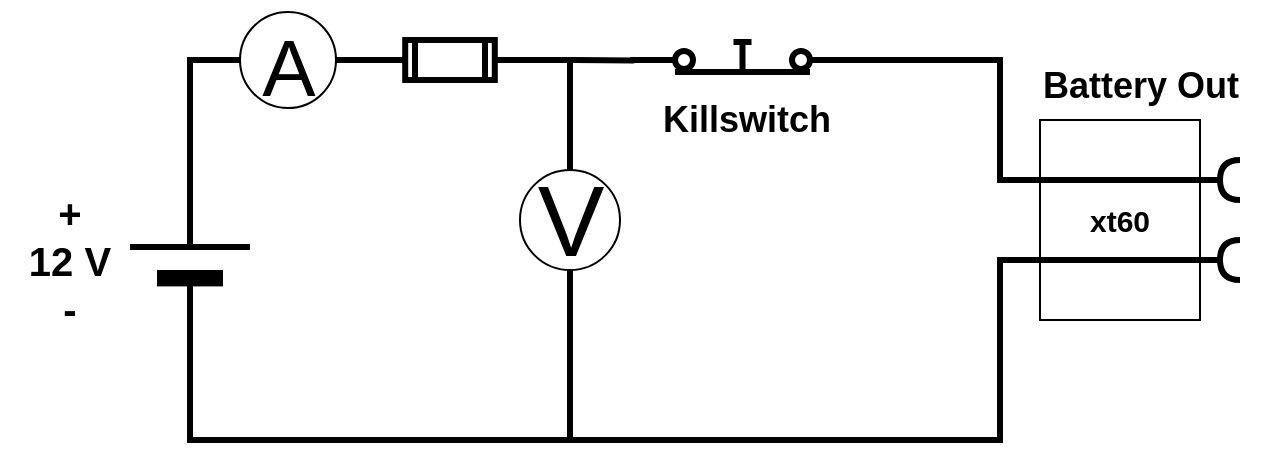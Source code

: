 <mxfile version="21.3.3" type="google" pages="3">
  <diagram name="Battery" id="16e2658f-23c8-b752-8be9-c03fbebb8bbe">
    <mxGraphModel grid="1" page="1" gridSize="10" guides="1" tooltips="1" connect="1" arrows="1" fold="1" pageScale="1" pageWidth="1100" pageHeight="850" background="none" math="0" shadow="0">
      <root>
        <mxCell id="0" />
        <mxCell id="1" parent="0" />
        <mxCell id="woVlUsNtNAUzktQ0H2RU-14" value="&lt;b&gt;&lt;font style=&quot;font-size: 15px;&quot;&gt;xt60&lt;/font&gt;&lt;/b&gt;" style="whiteSpace=wrap;html=1;" vertex="1" parent="1">
          <mxGeometry x="610" y="230" width="80" height="100" as="geometry" />
        </mxCell>
        <mxCell id="woVlUsNtNAUzktQ0H2RU-5" style="edgeStyle=orthogonalEdgeStyle;rounded=0;orthogonalLoop=1;jettySize=auto;html=1;exitX=1;exitY=0.5;exitDx=0;exitDy=0;exitPerimeter=0;entryX=0;entryY=0.5;entryDx=0;entryDy=0;endArrow=none;endFill=0;strokeWidth=3;" edge="1" parent="1" source="woVlUsNtNAUzktQ0H2RU-1" target="woVlUsNtNAUzktQ0H2RU-2">
          <mxGeometry relative="1" as="geometry" />
        </mxCell>
        <mxCell id="woVlUsNtNAUzktQ0H2RU-9" style="edgeStyle=orthogonalEdgeStyle;rounded=0;orthogonalLoop=1;jettySize=auto;html=1;exitX=0;exitY=0.5;exitDx=0;exitDy=0;exitPerimeter=0;strokeWidth=3;endArrow=halfCircle;endFill=0;" edge="1" parent="1" source="woVlUsNtNAUzktQ0H2RU-1">
          <mxGeometry relative="1" as="geometry">
            <mxPoint x="710" y="300" as="targetPoint" />
            <Array as="points">
              <mxPoint x="185" y="390" />
              <mxPoint x="590" y="390" />
              <mxPoint x="590" y="300" />
            </Array>
          </mxGeometry>
        </mxCell>
        <mxCell id="woVlUsNtNAUzktQ0H2RU-1" value="" style="verticalLabelPosition=bottom;shadow=0;dashed=0;align=center;fillColor=strokeColor;html=1;verticalAlign=top;strokeWidth=3;shape=mxgraph.electrical.miscellaneous.monocell_battery;rotation=-90;" vertex="1" parent="1">
          <mxGeometry x="120" y="270" width="130" height="60" as="geometry" />
        </mxCell>
        <mxCell id="woVlUsNtNAUzktQ0H2RU-17" style="rounded=0;orthogonalLoop=1;jettySize=auto;html=1;exitX=1;exitY=0.5;exitDx=0;exitDy=0;entryX=0;entryY=0.5;entryDx=0;entryDy=0;entryPerimeter=0;strokeWidth=3;endArrow=none;endFill=0;" edge="1" parent="1" source="woVlUsNtNAUzktQ0H2RU-2" target="woVlUsNtNAUzktQ0H2RU-16">
          <mxGeometry relative="1" as="geometry" />
        </mxCell>
        <mxCell id="woVlUsNtNAUzktQ0H2RU-2" value="&lt;font style=&quot;font-size: 40px;&quot;&gt;A&lt;/font&gt;" style="verticalLabelPosition=middle;shadow=0;dashed=0;align=center;html=1;verticalAlign=middle;strokeWidth=1;shape=ellipse;aspect=fixed;fontSize=50;" vertex="1" parent="1">
          <mxGeometry x="210" y="176" width="48" height="48" as="geometry" />
        </mxCell>
        <mxCell id="woVlUsNtNAUzktQ0H2RU-7" style="edgeStyle=orthogonalEdgeStyle;rounded=0;orthogonalLoop=1;jettySize=auto;html=1;exitX=0.5;exitY=0;exitDx=0;exitDy=0;strokeWidth=3;endArrow=none;endFill=0;" edge="1" parent="1" source="woVlUsNtNAUzktQ0H2RU-3">
          <mxGeometry relative="1" as="geometry">
            <mxPoint x="375" y="200" as="targetPoint" />
          </mxGeometry>
        </mxCell>
        <mxCell id="woVlUsNtNAUzktQ0H2RU-8" style="edgeStyle=orthogonalEdgeStyle;rounded=0;orthogonalLoop=1;jettySize=auto;html=1;exitX=0.5;exitY=1;exitDx=0;exitDy=0;endArrow=none;endFill=0;strokeWidth=3;" edge="1" parent="1" source="woVlUsNtNAUzktQ0H2RU-3">
          <mxGeometry relative="1" as="geometry">
            <mxPoint x="375" y="390" as="targetPoint" />
          </mxGeometry>
        </mxCell>
        <mxCell id="woVlUsNtNAUzktQ0H2RU-3" value="V" style="verticalLabelPosition=middle;shadow=0;dashed=0;align=center;html=1;verticalAlign=middle;strokeWidth=1;shape=ellipse;aspect=fixed;fontSize=50;" vertex="1" parent="1">
          <mxGeometry x="350" y="255" width="50" height="50" as="geometry" />
        </mxCell>
        <mxCell id="woVlUsNtNAUzktQ0H2RU-12" style="edgeStyle=orthogonalEdgeStyle;rounded=0;orthogonalLoop=1;jettySize=auto;html=1;exitX=1;exitY=0.8;exitDx=0;exitDy=0;strokeWidth=3;endArrow=halfCircle;endFill=0;" edge="1" parent="1" source="woVlUsNtNAUzktQ0H2RU-4">
          <mxGeometry relative="1" as="geometry">
            <mxPoint x="710" y="260" as="targetPoint" />
            <Array as="points">
              <mxPoint x="590" y="200" />
              <mxPoint x="590" y="260" />
            </Array>
          </mxGeometry>
        </mxCell>
        <mxCell id="woVlUsNtNAUzktQ0H2RU-4" value="" style="html=1;shape=mxgraph.electrical.electro-mechanical.pushbutton;aspect=fixed;elSwitchState=on;strokeWidth=3;" vertex="1" parent="1">
          <mxGeometry x="405" y="176" width="112.5" height="30" as="geometry" />
        </mxCell>
        <mxCell id="woVlUsNtNAUzktQ0H2RU-10" value="&lt;b style=&quot;font-size: 20px;&quot;&gt;+&lt;br&gt;12 V&lt;br&gt;-&lt;/b&gt;" style="text;html=1;strokeColor=none;fillColor=none;align=center;verticalAlign=middle;whiteSpace=wrap;rounded=0;" vertex="1" parent="1">
          <mxGeometry x="90" y="270" width="70" height="60" as="geometry" />
        </mxCell>
        <mxCell id="woVlUsNtNAUzktQ0H2RU-13" value="&lt;b&gt;&lt;font style=&quot;font-size: 18px;&quot;&gt;Killswitch&lt;/font&gt;&lt;/b&gt;" style="text;html=1;align=center;verticalAlign=middle;resizable=0;points=[];autosize=1;strokeColor=none;fillColor=none;" vertex="1" parent="1">
          <mxGeometry x="407.5" y="210" width="110" height="40" as="geometry" />
        </mxCell>
        <mxCell id="woVlUsNtNAUzktQ0H2RU-15" value="&lt;b&gt;&lt;font style=&quot;font-size: 18px;&quot;&gt;Battery Out&lt;/font&gt;&lt;/b&gt;" style="text;html=1;align=center;verticalAlign=middle;resizable=0;points=[];autosize=1;strokeColor=none;fillColor=none;" vertex="1" parent="1">
          <mxGeometry x="600" y="193" width="120" height="40" as="geometry" />
        </mxCell>
        <mxCell id="woVlUsNtNAUzktQ0H2RU-18" style="edgeStyle=orthogonalEdgeStyle;rounded=0;orthogonalLoop=1;jettySize=auto;html=1;exitX=1;exitY=0.5;exitDx=0;exitDy=0;exitPerimeter=0;entryX=0.019;entryY=0.807;entryDx=0;entryDy=0;entryPerimeter=0;strokeWidth=3;endArrow=none;endFill=0;" edge="1" parent="1" source="woVlUsNtNAUzktQ0H2RU-16" target="woVlUsNtNAUzktQ0H2RU-4">
          <mxGeometry relative="1" as="geometry" />
        </mxCell>
        <mxCell id="woVlUsNtNAUzktQ0H2RU-16" value="" style="pointerEvents=1;verticalLabelPosition=bottom;shadow=0;dashed=0;align=center;html=1;verticalAlign=top;shape=mxgraph.electrical.miscellaneous.fuse_1;strokeWidth=3;" vertex="1" parent="1">
          <mxGeometry x="280" y="190" width="70" height="20" as="geometry" />
        </mxCell>
      </root>
    </mxGraphModel>
  </diagram>
  <diagram id="ss20soTRrTgq5I9Kc0wz" name="In-Out">
    <mxGraphModel grid="1" page="1" gridSize="10" guides="1" tooltips="1" connect="1" arrows="1" fold="1" pageScale="1" pageWidth="827" pageHeight="1169" math="0" shadow="0">
      <root>
        <mxCell id="0" />
        <mxCell id="1" parent="0" />
        <mxCell id="uu2_dtvetF-d8noHHNyy-1" value="&lt;b&gt;&lt;font style=&quot;font-size: 15px;&quot;&gt;xt60&lt;/font&gt;&lt;/b&gt;" style="whiteSpace=wrap;html=1;" vertex="1" parent="1">
          <mxGeometry x="130" y="200" width="80" height="100" as="geometry" />
        </mxCell>
        <mxCell id="Mxc0v5ta89-JZ_3-Iub8-1" value="&lt;b&gt;&lt;font style=&quot;font-size: 18px;&quot;&gt;Power In&lt;/font&gt;&lt;/b&gt;" style="text;html=1;align=center;verticalAlign=middle;resizable=0;points=[];autosize=1;strokeColor=none;fillColor=none;" vertex="1" parent="1">
          <mxGeometry x="120" y="150" width="100" height="40" as="geometry" />
        </mxCell>
        <mxCell id="Mxc0v5ta89-JZ_3-Iub8-3" style="edgeStyle=orthogonalEdgeStyle;rounded=0;orthogonalLoop=1;jettySize=auto;html=1;exitX=0;exitY=0.8;exitDx=0;exitDy=0;strokeWidth=3;endArrow=halfCircle;endFill=0;" edge="1" parent="1" source="Mxc0v5ta89-JZ_3-Iub8-2">
          <mxGeometry relative="1" as="geometry">
            <mxPoint x="100" y="226" as="targetPoint" />
          </mxGeometry>
        </mxCell>
        <mxCell id="Mxc0v5ta89-JZ_3-Iub8-2" value="" style="html=1;shape=mxgraph.electrical.electro-mechanical.pushbutton;aspect=fixed;elSwitchState=on;strokeWidth=3;" vertex="1" parent="1">
          <mxGeometry x="260" y="210" width="75" height="20" as="geometry" />
        </mxCell>
        <mxCell id="oLLw2-IoGaK2WSjWKiZw-1" value="&lt;b&gt;&lt;font style=&quot;font-size: 18px;&quot;&gt;Killswitch&lt;/font&gt;&lt;/b&gt;" style="text;html=1;align=center;verticalAlign=middle;resizable=0;points=[];autosize=1;strokeColor=none;fillColor=none;" vertex="1" parent="1">
          <mxGeometry x="242.5" y="180" width="110" height="40" as="geometry" />
        </mxCell>
        <mxCell id="oLLw2-IoGaK2WSjWKiZw-3" style="edgeStyle=orthogonalEdgeStyle;rounded=0;orthogonalLoop=1;jettySize=auto;html=1;exitX=0;exitY=0.8;exitDx=0;exitDy=0;endArrow=none;endFill=0;strokeWidth=3;entryX=1;entryY=0.8;entryDx=0;entryDy=0;" edge="1" parent="1" source="oLLw2-IoGaK2WSjWKiZw-2" target="Mxc0v5ta89-JZ_3-Iub8-2">
          <mxGeometry relative="1" as="geometry">
            <mxPoint x="370" y="225.828" as="targetPoint" />
          </mxGeometry>
        </mxCell>
        <mxCell id="hnmpnU-aHdKVSnK4GyOA-2" style="edgeStyle=orthogonalEdgeStyle;rounded=0;orthogonalLoop=1;jettySize=auto;html=1;exitX=1;exitY=0.8;exitDx=0;exitDy=0;entryX=0;entryY=0.5;entryDx=0;entryDy=0;endArrow=none;endFill=0;strokeWidth=3;" edge="1" parent="1" source="oLLw2-IoGaK2WSjWKiZw-2" target="hnmpnU-aHdKVSnK4GyOA-1">
          <mxGeometry relative="1" as="geometry" />
        </mxCell>
        <mxCell id="oLLw2-IoGaK2WSjWKiZw-2" value="" style="html=1;shape=mxgraph.electrical.electro-mechanical.singleSwitch;aspect=fixed;elSwitchState=off;strokeWidth=3;" vertex="1" parent="1">
          <mxGeometry x="402.5" y="210" width="75" height="20" as="geometry" />
        </mxCell>
        <mxCell id="oLLw2-IoGaK2WSjWKiZw-4" value="&lt;b&gt;&lt;font style=&quot;font-size: 18px;&quot;&gt;Power Switch&lt;/font&gt;&lt;/b&gt;" style="text;html=1;align=center;verticalAlign=middle;resizable=0;points=[];autosize=1;strokeColor=none;fillColor=none;" vertex="1" parent="1">
          <mxGeometry x="370" y="170" width="140" height="40" as="geometry" />
        </mxCell>
        <mxCell id="oLLw2-IoGaK2WSjWKiZw-5" value="&lt;b&gt;&lt;font style=&quot;font-size: 15px;&quot;&gt;xt60&lt;/font&gt;&lt;/b&gt;" style="whiteSpace=wrap;html=1;" vertex="1" parent="1">
          <mxGeometry x="610" y="202" width="80" height="100" as="geometry" />
        </mxCell>
        <mxCell id="hnmpnU-aHdKVSnK4GyOA-3" style="edgeStyle=orthogonalEdgeStyle;rounded=0;orthogonalLoop=1;jettySize=auto;html=1;exitX=1;exitY=0.5;exitDx=0;exitDy=0;endArrow=open;endFill=0;strokeWidth=3;" edge="1" parent="1" source="hnmpnU-aHdKVSnK4GyOA-1">
          <mxGeometry relative="1" as="geometry">
            <mxPoint x="720" y="226" as="targetPoint" />
          </mxGeometry>
        </mxCell>
        <mxCell id="hnmpnU-aHdKVSnK4GyOA-1" value="&lt;font style=&quot;font-size: 40px;&quot;&gt;A&lt;/font&gt;" style="verticalLabelPosition=middle;shadow=0;dashed=0;align=center;html=1;verticalAlign=middle;strokeWidth=2;shape=ellipse;aspect=fixed;fontSize=50;" vertex="1" parent="1">
          <mxGeometry x="520" y="202" width="48" height="48" as="geometry" />
        </mxCell>
        <mxCell id="hnmpnU-aHdKVSnK4GyOA-4" value="" style="endArrow=open;startArrow=halfCircle;html=1;rounded=0;strokeWidth=3;endFill=0;startFill=0;" edge="1" parent="1">
          <mxGeometry width="50" height="50" relative="1" as="geometry">
            <mxPoint x="100" y="280" as="sourcePoint" />
            <mxPoint x="720" y="280" as="targetPoint" />
            <Array as="points">
              <mxPoint x="420" y="280" />
              <mxPoint x="420" y="310" />
              <mxPoint x="550" y="310" />
              <mxPoint x="550" y="280" />
            </Array>
          </mxGeometry>
        </mxCell>
        <mxCell id="g5xiyd_nfQ_diaY32kO0-1" value="&lt;b&gt;&lt;font style=&quot;font-size: 18px;&quot;&gt;AP4 Out&lt;/font&gt;&lt;/b&gt;" style="text;html=1;align=center;verticalAlign=middle;resizable=0;points=[];autosize=1;strokeColor=none;fillColor=none;" vertex="1" parent="1">
          <mxGeometry x="605" y="150" width="90" height="40" as="geometry" />
        </mxCell>
        <mxCell id="KqNZ7JCy8I2pXA00VQz0-2" style="edgeStyle=orthogonalEdgeStyle;rounded=0;orthogonalLoop=1;jettySize=auto;html=1;exitX=0.5;exitY=1;exitDx=0;exitDy=0;endArrow=none;endFill=0;strokeWidth=3;" edge="1" parent="1" source="KqNZ7JCy8I2pXA00VQz0-1">
          <mxGeometry relative="1" as="geometry">
            <mxPoint x="485.2" y="310" as="targetPoint" />
          </mxGeometry>
        </mxCell>
        <mxCell id="KqNZ7JCy8I2pXA00VQz0-3" style="edgeStyle=orthogonalEdgeStyle;rounded=0;orthogonalLoop=1;jettySize=auto;html=1;exitX=0.5;exitY=0;exitDx=0;exitDy=0;endArrow=none;endFill=0;strokeWidth=3;" edge="1" parent="1" source="KqNZ7JCy8I2pXA00VQz0-1">
          <mxGeometry relative="1" as="geometry">
            <mxPoint x="485.2" y="225" as="targetPoint" />
          </mxGeometry>
        </mxCell>
        <mxCell id="KqNZ7JCy8I2pXA00VQz0-1" value="V" style="verticalLabelPosition=middle;shadow=0;dashed=0;align=center;html=1;verticalAlign=middle;strokeWidth=1;shape=ellipse;aspect=fixed;fontSize=50;" vertex="1" parent="1">
          <mxGeometry x="460" y="250" width="50" height="50" as="geometry" />
        </mxCell>
      </root>
    </mxGraphModel>
  </diagram>
  <diagram id="Tfc6FZxCnqARYBONN6RV" name="Schematic">
    <mxGraphModel grid="1" page="1" gridSize="10" guides="1" tooltips="1" connect="1" arrows="1" fold="1" pageScale="1" pageWidth="827" pageHeight="1169" math="0" shadow="0">
      <root>
        <mxCell id="0" />
        <mxCell id="1" parent="0" />
        <mxCell id="Io7-ECI-q3hymDws0gKj-1" value="" style="rounded=1;whiteSpace=wrap;html=1;fillColor=#CCCCCC;strokeColor=#666666;gradientColor=#E6E6E6;" vertex="1" parent="1">
          <mxGeometry x="210" y="70" width="500" height="280" as="geometry" />
        </mxCell>
        <mxCell id="Io7-ECI-q3hymDws0gKj-2" value="&lt;b&gt;&lt;font style=&quot;font-size: 26px;&quot;&gt;Interface Power Module&lt;/font&gt;&lt;/b&gt;" style="text;html=1;strokeColor=none;fillColor=none;align=center;verticalAlign=middle;whiteSpace=wrap;rounded=0;" vertex="1" parent="1">
          <mxGeometry x="290" y="30" width="320" height="30" as="geometry" />
        </mxCell>
        <mxCell id="Io7-ECI-q3hymDws0gKj-3" value="&lt;b&gt;&lt;font style=&quot;font-size: 15px;&quot;&gt;F&lt;/font&gt;&lt;/b&gt;" style="rounded=1;whiteSpace=wrap;html=1;rotation=0;fillColor=#fff2cc;strokeColor=#d6b656;" vertex="1" parent="1">
          <mxGeometry x="610" y="250" width="50" height="68" as="geometry" />
        </mxCell>
        <mxCell id="Io7-ECI-q3hymDws0gKj-4" value="&lt;b&gt;&lt;font style=&quot;font-size: 18px;&quot;&gt;Battery Out&lt;/font&gt;&lt;/b&gt;" style="text;html=1;align=center;verticalAlign=middle;resizable=0;points=[];autosize=1;strokeColor=none;fillColor=none;" vertex="1" parent="1">
          <mxGeometry x="575" y="210" width="120" height="40" as="geometry" />
        </mxCell>
        <mxCell id="Io7-ECI-q3hymDws0gKj-5" value="&lt;b&gt;&lt;font style=&quot;font-size: 15px;&quot;&gt;F&lt;/font&gt;&lt;/b&gt;" style="rounded=1;whiteSpace=wrap;html=1;rotation=0;fillColor=#fff2cc;strokeColor=#d6b656;" vertex="1" parent="1">
          <mxGeometry x="460" y="250" width="50" height="68" as="geometry" />
        </mxCell>
        <mxCell id="Io7-ECI-q3hymDws0gKj-6" value="&lt;b&gt;&lt;font style=&quot;font-size: 18px;&quot;&gt;Power In&lt;/font&gt;&lt;/b&gt;" style="text;html=1;align=center;verticalAlign=middle;resizable=0;points=[];autosize=1;strokeColor=none;fillColor=none;" vertex="1" parent="1">
          <mxGeometry x="435" y="210" width="100" height="40" as="geometry" />
        </mxCell>
        <mxCell id="Rxm08rCORoHNlCOyCgqA-1" value="&lt;b&gt;&lt;font style=&quot;font-size: 15px;&quot;&gt;M&lt;/font&gt;&lt;/b&gt;" style="rounded=1;whiteSpace=wrap;html=1;rotation=0;fillColor=#fff2cc;strokeColor=#d6b656;" vertex="1" parent="1">
          <mxGeometry x="260" y="250" width="50" height="68" as="geometry" />
        </mxCell>
        <mxCell id="Rxm08rCORoHNlCOyCgqA-2" value="&lt;b&gt;&lt;font style=&quot;font-size: 18px;&quot;&gt;AP4 Out&lt;/font&gt;&lt;/b&gt;" style="text;html=1;align=center;verticalAlign=middle;resizable=0;points=[];autosize=1;strokeColor=none;fillColor=none;" vertex="1" parent="1">
          <mxGeometry x="240" y="210" width="90" height="40" as="geometry" />
        </mxCell>
        <mxCell id="Rxm08rCORoHNlCOyCgqA-5" value="" style="group" connectable="0" vertex="1" parent="1">
          <mxGeometry x="346" y="250" width="80" height="58" as="geometry" />
        </mxCell>
        <mxCell id="Rxm08rCORoHNlCOyCgqA-4" value="" style="rounded=1;whiteSpace=wrap;html=1;rotation=0;fillColor=#e51400;strokeColor=#B20000;fontColor=#ffffff;strokeWidth=3;" vertex="1" parent="Rxm08rCORoHNlCOyCgqA-5">
          <mxGeometry width="80" height="58" as="geometry" />
        </mxCell>
        <mxCell id="Rxm08rCORoHNlCOyCgqA-3" value="" style="html=1;shape=mxgraph.electrical.electro-mechanical.switchDisconnector;aspect=fixed;elSwitchState=off;strokeWidth=3;" vertex="1" parent="Rxm08rCORoHNlCOyCgqA-5">
          <mxGeometry x="2.5" y="14" width="75" height="20" as="geometry" />
        </mxCell>
        <mxCell id="Rxm08rCORoHNlCOyCgqA-8" value="&lt;b&gt;&lt;font style=&quot;font-size: 18px;&quot;&gt;Power&lt;br&gt;Switch&lt;br&gt;&lt;/font&gt;&lt;/b&gt;" style="text;html=1;align=center;verticalAlign=middle;resizable=0;points=[];autosize=1;strokeColor=none;fillColor=none;" vertex="1" parent="1">
          <mxGeometry x="346" y="190" width="80" height="60" as="geometry" />
        </mxCell>
        <mxCell id="Rxm08rCORoHNlCOyCgqA-15" value="" style="group" connectable="0" vertex="1" parent="1">
          <mxGeometry x="420" y="120" width="80" height="50" as="geometry" />
        </mxCell>
        <mxCell id="Rxm08rCORoHNlCOyCgqA-13" value="" style="rounded=1;whiteSpace=wrap;html=1;fillColor=#e51400;fontColor=#ffffff;strokeColor=#B20000;strokeWidth=3;" vertex="1" parent="Rxm08rCORoHNlCOyCgqA-15">
          <mxGeometry width="80" height="50" as="geometry" />
        </mxCell>
        <mxCell id="Rxm08rCORoHNlCOyCgqA-9" value="" style="html=1;shape=mxgraph.electrical.electro-mechanical.pushbutton;aspect=fixed;elSwitchState=on;strokeWidth=3;" vertex="1" parent="Rxm08rCORoHNlCOyCgqA-15">
          <mxGeometry x="2.5" y="10" width="75" height="20" as="geometry" />
        </mxCell>
        <mxCell id="Rxm08rCORoHNlCOyCgqA-16" value="&lt;b&gt;&lt;font style=&quot;font-size: 18px;&quot;&gt;Emergency Killswitch&lt;br&gt;&lt;/font&gt;&lt;/b&gt;" style="text;html=1;align=center;verticalAlign=middle;resizable=0;points=[];autosize=1;strokeColor=none;fillColor=none;" vertex="1" parent="1">
          <mxGeometry x="355" y="80" width="210" height="40" as="geometry" />
        </mxCell>
        <mxCell id="Rxm08rCORoHNlCOyCgqA-50" value="" style="group" connectable="0" vertex="1" parent="1">
          <mxGeometry x="30" y="390" width="300" height="170" as="geometry" />
        </mxCell>
        <mxCell id="Rxm08rCORoHNlCOyCgqA-17" value="" style="rounded=1;whiteSpace=wrap;html=1;fillColor=#dae8fc;gradientColor=#7ea6e0;strokeColor=#6c8ebf;" vertex="1" parent="Rxm08rCORoHNlCOyCgqA-50">
          <mxGeometry x="100" y="30" width="200" height="140" as="geometry" />
        </mxCell>
        <mxCell id="Rxm08rCORoHNlCOyCgqA-18" value="&lt;b&gt;&lt;font style=&quot;font-size: 15px;&quot;&gt;M&lt;/font&gt;&lt;/b&gt;" style="rounded=1;whiteSpace=wrap;html=1;rotation=0;fillColor=#fff2cc;strokeColor=#d6b656;" vertex="1" parent="Rxm08rCORoHNlCOyCgqA-50">
          <mxGeometry x="250" y="66" width="50" height="68" as="geometry" />
        </mxCell>
        <mxCell id="Rxm08rCORoHNlCOyCgqA-19" value="&lt;b&gt;&lt;font style=&quot;font-size: 22px;&quot;&gt;PSU&lt;/font&gt;&lt;/b&gt;" style="text;html=1;strokeColor=none;fillColor=none;align=center;verticalAlign=middle;whiteSpace=wrap;rounded=0;" vertex="1" parent="Rxm08rCORoHNlCOyCgqA-50">
          <mxGeometry x="170" width="100" height="30" as="geometry" />
        </mxCell>
        <mxCell id="Rxm08rCORoHNlCOyCgqA-26" value="" style="group" connectable="0" vertex="1" parent="Rxm08rCORoHNlCOyCgqA-50">
          <mxGeometry x="140" y="59.91" width="80" height="80.18" as="geometry" />
        </mxCell>
        <mxCell id="Rxm08rCORoHNlCOyCgqA-20" value="" style="whiteSpace=wrap;html=1;aspect=fixed;strokeWidth=3;" vertex="1" parent="Rxm08rCORoHNlCOyCgqA-26">
          <mxGeometry width="80" height="80" as="geometry" />
        </mxCell>
        <mxCell id="Rxm08rCORoHNlCOyCgqA-22" style="rounded=0;orthogonalLoop=1;jettySize=auto;html=1;exitX=0;exitY=1;exitDx=0;exitDy=0;entryX=1;entryY=0;entryDx=0;entryDy=0;endArrow=none;endFill=0;strokeWidth=3;" edge="1" parent="Rxm08rCORoHNlCOyCgqA-26" source="Rxm08rCORoHNlCOyCgqA-20" target="Rxm08rCORoHNlCOyCgqA-20">
          <mxGeometry relative="1" as="geometry" />
        </mxCell>
        <mxCell id="Rxm08rCORoHNlCOyCgqA-24" value="" style="pointerEvents=1;verticalLabelPosition=bottom;shadow=0;dashed=0;align=center;html=1;verticalAlign=top;shape=mxgraph.electrical.waveforms.sine_wave;strokeWidth=3;" vertex="1" parent="Rxm08rCORoHNlCOyCgqA-26">
          <mxGeometry x="8.75" y="10" width="32.5" height="22.18" as="geometry" />
        </mxCell>
        <mxCell id="Rxm08rCORoHNlCOyCgqA-25" value="" style="shape=image;html=1;verticalAlign=top;verticalLabelPosition=bottom;labelBackgroundColor=#ffffff;imageAspect=0;aspect=fixed;image=https://cdn2.iconfinder.com/data/icons/css-vol-2/24/math-equal-128.png;strokeWidth=2;" vertex="1" parent="Rxm08rCORoHNlCOyCgqA-26">
          <mxGeometry x="32" y="32.18" width="48" height="48" as="geometry" />
        </mxCell>
        <mxCell id="Rxm08rCORoHNlCOyCgqA-27" style="edgeStyle=orthogonalEdgeStyle;rounded=0;orthogonalLoop=1;jettySize=auto;html=1;exitX=0;exitY=0.25;exitDx=0;exitDy=0;endArrow=none;endFill=0;strokeWidth=3;entryX=0.998;entryY=0.27;entryDx=0;entryDy=0;entryPerimeter=0;" edge="1" parent="Rxm08rCORoHNlCOyCgqA-50" source="Rxm08rCORoHNlCOyCgqA-18" target="Rxm08rCORoHNlCOyCgqA-20">
          <mxGeometry relative="1" as="geometry">
            <mxPoint x="230" y="82.833" as="targetPoint" />
          </mxGeometry>
        </mxCell>
        <mxCell id="Rxm08rCORoHNlCOyCgqA-28" style="edgeStyle=orthogonalEdgeStyle;rounded=0;orthogonalLoop=1;jettySize=auto;html=1;exitX=0;exitY=0.75;exitDx=0;exitDy=0;entryX=1;entryY=0.75;entryDx=0;entryDy=0;endArrow=none;endFill=0;strokeWidth=3;" edge="1" parent="Rxm08rCORoHNlCOyCgqA-50" source="Rxm08rCORoHNlCOyCgqA-18" target="Rxm08rCORoHNlCOyCgqA-20">
          <mxGeometry relative="1" as="geometry" />
        </mxCell>
        <mxCell id="Rxm08rCORoHNlCOyCgqA-31" value="" style="shape=image;html=1;verticalAlign=top;verticalLabelPosition=bottom;labelBackgroundColor=#ffffff;imageAspect=0;aspect=fixed;image=https://cdn1.iconfinder.com/data/icons/bootstrap-vol-3/16/outlet-128.png" vertex="1" parent="Rxm08rCORoHNlCOyCgqA-50">
          <mxGeometry y="64" width="70" height="70" as="geometry" />
        </mxCell>
        <mxCell id="Rxm08rCORoHNlCOyCgqA-32" style="edgeStyle=orthogonalEdgeStyle;rounded=0;orthogonalLoop=1;jettySize=auto;html=1;exitX=0;exitY=0.25;exitDx=0;exitDy=0;endArrow=none;endFill=0;strokeWidth=3;" edge="1" parent="Rxm08rCORoHNlCOyCgqA-50" source="Rxm08rCORoHNlCOyCgqA-20">
          <mxGeometry relative="1" as="geometry">
            <mxPoint x="55" y="80" as="targetPoint" />
          </mxGeometry>
        </mxCell>
        <mxCell id="Rxm08rCORoHNlCOyCgqA-33" style="edgeStyle=orthogonalEdgeStyle;rounded=0;orthogonalLoop=1;jettySize=auto;html=1;exitX=0;exitY=0.5;exitDx=0;exitDy=0;endArrow=none;endFill=0;strokeWidth=3;" edge="1" parent="Rxm08rCORoHNlCOyCgqA-50" source="Rxm08rCORoHNlCOyCgqA-20">
          <mxGeometry relative="1" as="geometry">
            <mxPoint x="60" y="100" as="targetPoint" />
            <Array as="points">
              <mxPoint x="80" y="100" />
            </Array>
          </mxGeometry>
        </mxCell>
        <mxCell id="Rxm08rCORoHNlCOyCgqA-34" style="edgeStyle=orthogonalEdgeStyle;rounded=0;orthogonalLoop=1;jettySize=auto;html=1;exitX=0;exitY=0.75;exitDx=0;exitDy=0;entryX=0.571;entryY=0.8;entryDx=0;entryDy=0;entryPerimeter=0;strokeWidth=3;endArrow=none;endFill=0;" edge="1" parent="Rxm08rCORoHNlCOyCgqA-50" source="Rxm08rCORoHNlCOyCgqA-20" target="Rxm08rCORoHNlCOyCgqA-31">
          <mxGeometry relative="1" as="geometry">
            <mxPoint x="80" y="119.962" as="targetPoint" />
          </mxGeometry>
        </mxCell>
        <mxCell id="Rxm08rCORoHNlCOyCgqA-82" value="" style="group" connectable="0" vertex="1" parent="1">
          <mxGeometry x="410" y="390" width="340" height="170" as="geometry" />
        </mxCell>
        <mxCell id="Rxm08rCORoHNlCOyCgqA-83" value="" style="rounded=1;whiteSpace=wrap;html=1;fillColor=#d5e8d4;gradientColor=#97d077;strokeColor=#82b366;" vertex="1" parent="Rxm08rCORoHNlCOyCgqA-82">
          <mxGeometry x="100" y="30" width="200" height="140" as="geometry" />
        </mxCell>
        <mxCell id="Rxm08rCORoHNlCOyCgqA-84" value="&lt;b&gt;&lt;font style=&quot;font-size: 15px;&quot;&gt;M&lt;/font&gt;&lt;/b&gt;" style="rounded=1;whiteSpace=wrap;html=1;rotation=0;fillColor=#fff2cc;strokeColor=#d6b656;" vertex="1" parent="Rxm08rCORoHNlCOyCgqA-82">
          <mxGeometry x="250" y="66" width="50" height="68" as="geometry" />
        </mxCell>
        <mxCell id="Rxm08rCORoHNlCOyCgqA-85" value="&lt;b&gt;&lt;font style=&quot;font-size: 22px;&quot;&gt;Battery Charger&lt;/font&gt;&lt;/b&gt;" style="text;html=1;strokeColor=none;fillColor=none;align=center;verticalAlign=middle;whiteSpace=wrap;rounded=0;" vertex="1" parent="Rxm08rCORoHNlCOyCgqA-82">
          <mxGeometry x="115" width="170" height="30" as="geometry" />
        </mxCell>
        <mxCell id="Rxm08rCORoHNlCOyCgqA-86" value="" style="group" connectable="0" vertex="1" parent="Rxm08rCORoHNlCOyCgqA-82">
          <mxGeometry x="140" y="59.91" width="80" height="80.18" as="geometry" />
        </mxCell>
        <mxCell id="Rxm08rCORoHNlCOyCgqA-87" value="" style="whiteSpace=wrap;html=1;aspect=fixed;strokeWidth=3;" vertex="1" parent="Rxm08rCORoHNlCOyCgqA-86">
          <mxGeometry width="80" height="80" as="geometry" />
        </mxCell>
        <mxCell id="Rxm08rCORoHNlCOyCgqA-88" style="rounded=0;orthogonalLoop=1;jettySize=auto;html=1;exitX=0;exitY=1;exitDx=0;exitDy=0;entryX=1;entryY=0;entryDx=0;entryDy=0;endArrow=none;endFill=0;strokeWidth=3;" edge="1" parent="Rxm08rCORoHNlCOyCgqA-86" source="Rxm08rCORoHNlCOyCgqA-87" target="Rxm08rCORoHNlCOyCgqA-87">
          <mxGeometry relative="1" as="geometry" />
        </mxCell>
        <mxCell id="Rxm08rCORoHNlCOyCgqA-89" value="" style="pointerEvents=1;verticalLabelPosition=bottom;shadow=0;dashed=0;align=center;html=1;verticalAlign=top;shape=mxgraph.electrical.waveforms.sine_wave;strokeWidth=3;" vertex="1" parent="Rxm08rCORoHNlCOyCgqA-86">
          <mxGeometry x="8.75" y="10" width="32.5" height="22.18" as="geometry" />
        </mxCell>
        <mxCell id="Rxm08rCORoHNlCOyCgqA-90" value="" style="shape=image;html=1;verticalAlign=top;verticalLabelPosition=bottom;labelBackgroundColor=#ffffff;imageAspect=0;aspect=fixed;image=https://cdn2.iconfinder.com/data/icons/css-vol-2/24/math-equal-128.png;strokeWidth=2;" vertex="1" parent="Rxm08rCORoHNlCOyCgqA-86">
          <mxGeometry x="32" y="32.18" width="48" height="48" as="geometry" />
        </mxCell>
        <mxCell id="Rxm08rCORoHNlCOyCgqA-91" style="edgeStyle=orthogonalEdgeStyle;rounded=0;orthogonalLoop=1;jettySize=auto;html=1;exitX=0;exitY=0.25;exitDx=0;exitDy=0;endArrow=none;endFill=0;strokeWidth=3;entryX=0.998;entryY=0.27;entryDx=0;entryDy=0;entryPerimeter=0;" edge="1" parent="Rxm08rCORoHNlCOyCgqA-82" source="Rxm08rCORoHNlCOyCgqA-84" target="Rxm08rCORoHNlCOyCgqA-87">
          <mxGeometry relative="1" as="geometry">
            <mxPoint x="230" y="82.833" as="targetPoint" />
          </mxGeometry>
        </mxCell>
        <mxCell id="Rxm08rCORoHNlCOyCgqA-92" style="edgeStyle=orthogonalEdgeStyle;rounded=0;orthogonalLoop=1;jettySize=auto;html=1;exitX=0;exitY=0.75;exitDx=0;exitDy=0;entryX=1;entryY=0.75;entryDx=0;entryDy=0;endArrow=none;endFill=0;strokeWidth=3;" edge="1" parent="Rxm08rCORoHNlCOyCgqA-82" source="Rxm08rCORoHNlCOyCgqA-84" target="Rxm08rCORoHNlCOyCgqA-87">
          <mxGeometry relative="1" as="geometry" />
        </mxCell>
        <mxCell id="Rxm08rCORoHNlCOyCgqA-93" value="" style="shape=image;html=1;verticalAlign=top;verticalLabelPosition=bottom;labelBackgroundColor=#ffffff;imageAspect=0;aspect=fixed;image=https://cdn1.iconfinder.com/data/icons/bootstrap-vol-3/16/outlet-128.png" vertex="1" parent="Rxm08rCORoHNlCOyCgqA-82">
          <mxGeometry y="64" width="70" height="70" as="geometry" />
        </mxCell>
        <mxCell id="Rxm08rCORoHNlCOyCgqA-94" style="edgeStyle=orthogonalEdgeStyle;rounded=0;orthogonalLoop=1;jettySize=auto;html=1;exitX=0;exitY=0.25;exitDx=0;exitDy=0;endArrow=none;endFill=0;strokeWidth=3;" edge="1" parent="Rxm08rCORoHNlCOyCgqA-82" source="Rxm08rCORoHNlCOyCgqA-87">
          <mxGeometry relative="1" as="geometry">
            <mxPoint x="55" y="80" as="targetPoint" />
          </mxGeometry>
        </mxCell>
        <mxCell id="Rxm08rCORoHNlCOyCgqA-95" style="edgeStyle=orthogonalEdgeStyle;rounded=0;orthogonalLoop=1;jettySize=auto;html=1;exitX=0;exitY=0.5;exitDx=0;exitDy=0;endArrow=none;endFill=0;strokeWidth=3;" edge="1" parent="Rxm08rCORoHNlCOyCgqA-82" source="Rxm08rCORoHNlCOyCgqA-87">
          <mxGeometry relative="1" as="geometry">
            <mxPoint x="60" y="100" as="targetPoint" />
            <Array as="points">
              <mxPoint x="80" y="100" />
            </Array>
          </mxGeometry>
        </mxCell>
        <mxCell id="Rxm08rCORoHNlCOyCgqA-96" style="edgeStyle=orthogonalEdgeStyle;rounded=0;orthogonalLoop=1;jettySize=auto;html=1;exitX=0;exitY=0.75;exitDx=0;exitDy=0;entryX=0.571;entryY=0.8;entryDx=0;entryDy=0;entryPerimeter=0;strokeWidth=3;endArrow=none;endFill=0;" edge="1" parent="Rxm08rCORoHNlCOyCgqA-82" source="Rxm08rCORoHNlCOyCgqA-87" target="Rxm08rCORoHNlCOyCgqA-93">
          <mxGeometry relative="1" as="geometry">
            <mxPoint x="80" y="119.962" as="targetPoint" />
          </mxGeometry>
        </mxCell>
      </root>
    </mxGraphModel>
  </diagram>
</mxfile>
